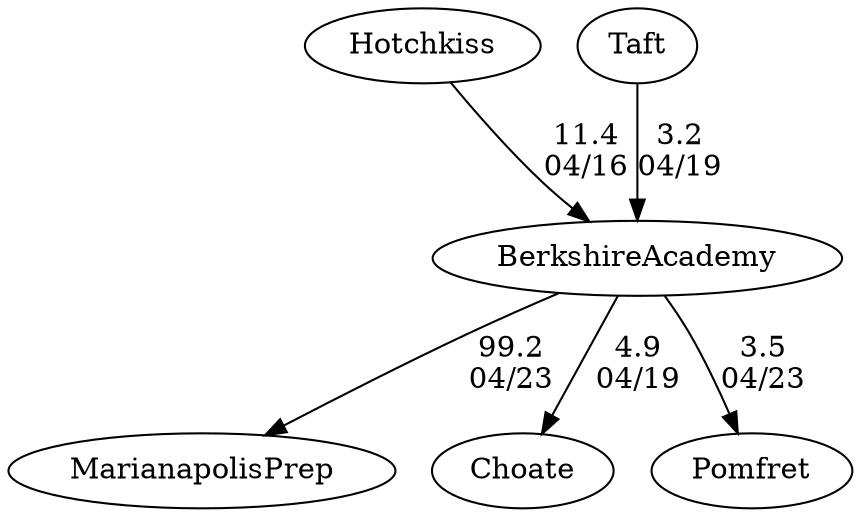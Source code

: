 digraph boys1foursBerkshireAcademy {MarianapolisPrep [URL="boys1foursBerkshireAcademyMarianapolisPrep.html"];Choate [URL="boys1foursBerkshireAcademyChoate.html"];BerkshireAcademy [URL="boys1foursBerkshireAcademyBerkshireAcademy.html"];Pomfret [URL="boys1foursBerkshireAcademyPomfret.html"];Hotchkiss [URL="boys1foursBerkshireAcademyHotchkiss.html"];Taft [URL="boys1foursBerkshireAcademyTaft.html"];Taft -> BerkshireAcademy[label="3.2
04/19", weight="97", tooltip="NEIRA Boys & Girls Fours,Berkshire v. Choate & Taft			
Distance: 1500 M Conditions: Warm, partly cloudy. Steady tailwind ~8-12 mph throughout the afternoon; strongest in the latter 1000 M. Comments: In the G2 race, Berkshire stopped before the finish line and drifted across. Thanks to Choate and Taft for traveling to Camp Sloane for our annual early season tilt.
None", URL="https://www.row2k.com/results/resultspage.cfm?UID=9D6EF532608DCE0FFB64EAEAE8781272&cat=5", random="random"]; 
BerkshireAcademy -> Choate[label="4.9
04/19", weight="96", tooltip="NEIRA Boys & Girls Fours,Berkshire v. Choate & Taft			
Distance: 1500 M Conditions: Warm, partly cloudy. Steady tailwind ~8-12 mph throughout the afternoon; strongest in the latter 1000 M. Comments: In the G2 race, Berkshire stopped before the finish line and drifted across. Thanks to Choate and Taft for traveling to Camp Sloane for our annual early season tilt.
None", URL="https://www.row2k.com/results/resultspage.cfm?UID=9D6EF532608DCE0FFB64EAEAE8781272&cat=5", random="random"]; 
Hotchkiss -> BerkshireAcademy[label="11.4
04/16", weight="89", tooltip="NEIRA Boys & Girls Fours,Berkshire School vs. Hotchkiss			
Distance: 1500 M Conditions: Chilly and cloudy with variable cross headwinds building over the afternoon; strongest in the middle 500. Generally flat water with some slight chop in middle 500. Comments: Order of racing: G3-B4-G2-B3-G1-B2-G4-B1. Berkshire hotseated between G3 and G4. Great to be able to welcome our neighbors to the world of fours racing.
None", URL="https://www.row2k.com/results/resultspage.cfm?UID=146036DC0D57AEEFDD13651887C3B194&cat=5", random="random"]; 
BerkshireAcademy -> Pomfret[label="3.5
04/23", weight="97", tooltip="NEIRA Boys ,Pomfret v. Berkshire, Marianapolis			
Distance: 1500M Conditions: 8MPH headwind, stronger gusts in the first 500. Occasional gusty crosswinds, light chop, but generally good water. Comments: Alternated races with girls. Order of boys races: B3, B2, B1, B4
None", URL="https://www.row2k.com/results/resultspage.cfm?UID=A209E2EC05D6A0148020795D781654C0&cat=1", random="random"]; 
BerkshireAcademy -> MarianapolisPrep[label="99.2
04/23", weight="1", tooltip="NEIRA Boys ,Pomfret v. Berkshire, Marianapolis			
Distance: 1500M Conditions: 8MPH headwind, stronger gusts in the first 500. Occasional gusty crosswinds, light chop, but generally good water. Comments: Alternated races with girls. Order of boys races: B3, B2, B1, B4
None", URL="https://www.row2k.com/results/resultspage.cfm?UID=A209E2EC05D6A0148020795D781654C0&cat=1", random="random"]}